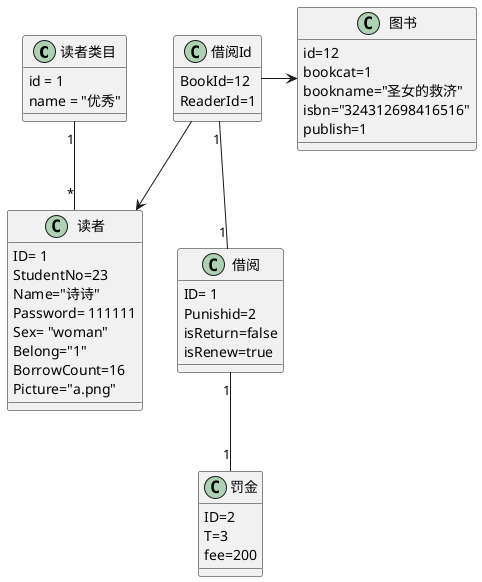 @startuml

读者类目 "1" -- "*" 读者
借阅 "1" -- "1" 罚金
借阅Id "1" -- "1" 借阅
借阅Id--> 读者
借阅Id -> 图书
object 读者类目 {
  id = 1
  name = "优秀"
}
object 读者{
    ID= 1
    StudentNo=23
    Name="诗诗"
    Password= 111111
    Sex= "woman"
    Belong="1"
    BorrowCount=16
    Picture="a.png"

}
object 借阅{
  ID= 1
  Punishid=2
  isReturn=false
  isRenew=true
}
object 借阅Id{
  BookId=12
  ReaderId=1
}
object 图书{
  	id=12
  	bookcat=1
  	bookname="圣女的救济"
  	isbn="324312698416516"
  	publish=1
}
object 罚金{
 ID=2
 T=3
 fee=200
}
@enduml